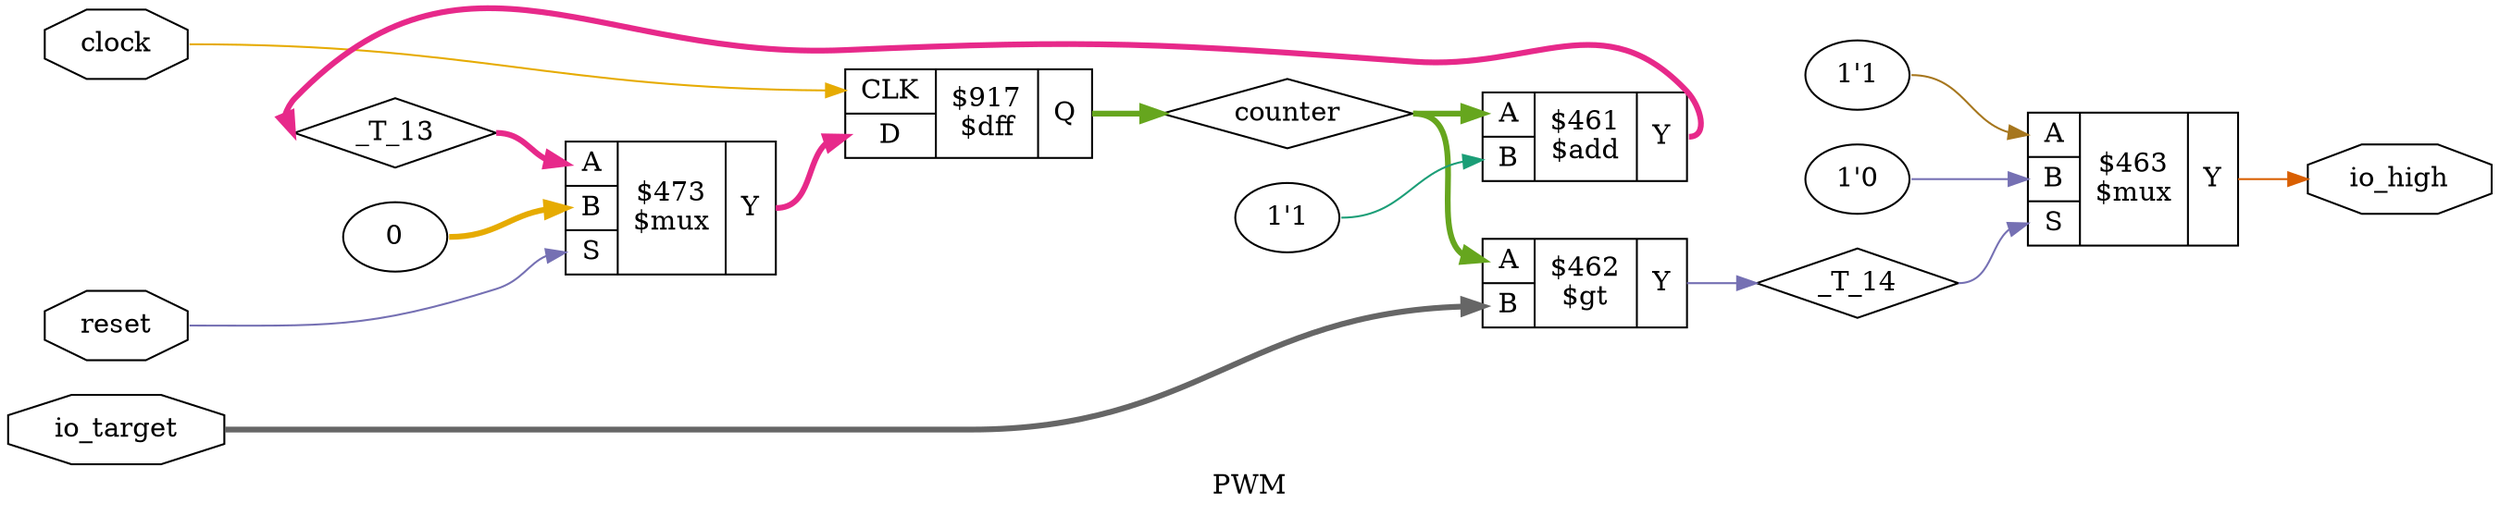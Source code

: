 digraph "PWM" {
label="PWM";
rankdir="LR";
remincross=true;
n2 [ shape=diamond, label="_T_13", color="black", fontcolor="black" ];
n3 [ shape=diamond, label="_T_14", color="black", fontcolor="black" ];
n4 [ shape=octagon, label="clock", color="black", fontcolor="black" ];
n5 [ shape=diamond, label="counter", color="black", fontcolor="black" ];
n6 [ shape=octagon, label="io_high", color="black", fontcolor="black" ];
n7 [ shape=octagon, label="io_target", color="black", fontcolor="black" ];
n8 [ shape=octagon, label="reset", color="black", fontcolor="black" ];
{ rank="source"; n4; n7; n8;}
{ rank="sink"; n6;}
v0 [ label="1'1" ];
c12 [ shape=record, label="{{<p9> A|<p10> B}|$461\n$add|{<p11> Y}}" ];
c13 [ shape=record, label="{{<p9> A|<p10> B}|$462\n$gt|{<p11> Y}}" ];
c17 [ shape=record, label="{{<p14> CLK|<p15> D}|$917\n$dff|{<p16> Q}}" ];
v1 [ label="0" ];
c19 [ shape=record, label="{{<p9> A|<p10> B|<p18> S}|$473\n$mux|{<p11> Y}}" ];
v2 [ label="1'1" ];
v3 [ label="1'0" ];
c20 [ shape=record, label="{{<p9> A|<p10> B|<p18> S}|$463\n$mux|{<p11> Y}}" ];
c19:p11:e -> c17:p15:w [colorscheme="dark28", color="4", fontcolor="4", style="setlinewidth(3)", label=""];
c12:p11:e -> n2:w [colorscheme="dark28", color="4", fontcolor="4", style="setlinewidth(3)", label=""];
n2:e -> c19:p9:w [colorscheme="dark28", color="4", fontcolor="4", style="setlinewidth(3)", label=""];
c13:p11:e -> n3:w [colorscheme="dark28", color="3", fontcolor="3", label=""];
n3:e -> c20:p18:w [colorscheme="dark28", color="3", fontcolor="3", label=""];
n4:e -> c17:p14:w [colorscheme="dark28", color="6", fontcolor="6", label=""];
c17:p16:e -> n5:w [colorscheme="dark28", color="5", fontcolor="5", style="setlinewidth(3)", label=""];
n5:e -> c12:p9:w [colorscheme="dark28", color="5", fontcolor="5", style="setlinewidth(3)", label=""];
n5:e -> c13:p9:w [colorscheme="dark28", color="5", fontcolor="5", style="setlinewidth(3)", label=""];
c20:p11:e -> n6:w [colorscheme="dark28", color="2", fontcolor="2", label=""];
n7:e -> c13:p10:w [colorscheme="dark28", color="8", fontcolor="8", style="setlinewidth(3)", label=""];
n8:e -> c19:p18:w [colorscheme="dark28", color="3", fontcolor="3", label=""];
v0:e -> c12:p10:w [colorscheme="dark28", color="1", fontcolor="1", label=""];
v1:e -> c19:p10:w [colorscheme="dark28", color="6", fontcolor="6", style="setlinewidth(3)", label=""];
v2:e -> c20:p9:w [colorscheme="dark28", color="7", fontcolor="7", label=""];
v3:e -> c20:p10:w [colorscheme="dark28", color="3", fontcolor="3", label=""];
}
